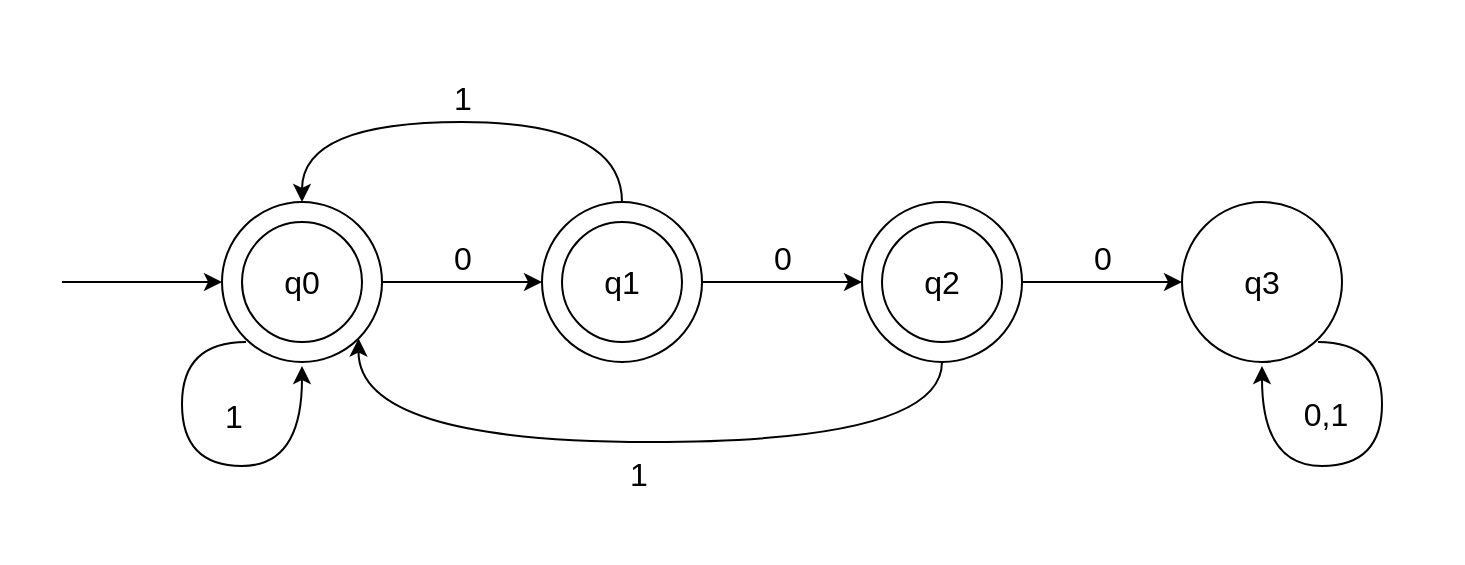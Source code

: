 <mxfile version="22.1.7" type="device">
  <diagram name="Page-1" id="3PBY8ho_g8WC8aYEp2y1">
    <mxGraphModel dx="2261" dy="772" grid="1" gridSize="10" guides="1" tooltips="1" connect="1" arrows="1" fold="1" page="1" pageScale="1" pageWidth="827" pageHeight="1169" math="0" shadow="0">
      <root>
        <mxCell id="0" />
        <mxCell id="1" parent="0" />
        <mxCell id="1JwQJW0HTk08iTyS6v2Q-1" value="q0" style="ellipse;whiteSpace=wrap;html=1;fillColor=none;fontSize=16;" vertex="1" parent="1">
          <mxGeometry x="80" y="360" width="80" height="80" as="geometry" />
        </mxCell>
        <mxCell id="1JwQJW0HTk08iTyS6v2Q-2" value="q1" style="ellipse;whiteSpace=wrap;html=1;fillColor=none;fontSize=16;" vertex="1" parent="1">
          <mxGeometry x="240" y="360" width="80" height="80" as="geometry" />
        </mxCell>
        <mxCell id="1JwQJW0HTk08iTyS6v2Q-3" value="q2" style="ellipse;whiteSpace=wrap;html=1;fillColor=none;fontSize=16;" vertex="1" parent="1">
          <mxGeometry x="400" y="360" width="80" height="80" as="geometry" />
        </mxCell>
        <mxCell id="1JwQJW0HTk08iTyS6v2Q-4" value="q3" style="ellipse;whiteSpace=wrap;html=1;fillColor=none;fontSize=16;" vertex="1" parent="1">
          <mxGeometry x="560" y="360" width="80" height="80" as="geometry" />
        </mxCell>
        <mxCell id="1JwQJW0HTk08iTyS6v2Q-5" value="" style="endArrow=classic;html=1;rounded=0;entryX=0;entryY=0.5;entryDx=0;entryDy=0;" edge="1" parent="1" target="1JwQJW0HTk08iTyS6v2Q-1">
          <mxGeometry width="50" height="50" relative="1" as="geometry">
            <mxPoint y="400" as="sourcePoint" />
            <mxPoint x="440" y="370" as="targetPoint" />
          </mxGeometry>
        </mxCell>
        <mxCell id="1JwQJW0HTk08iTyS6v2Q-6" value="0" style="endArrow=classic;html=1;rounded=0;entryX=0;entryY=0.5;entryDx=0;entryDy=0;exitX=1;exitY=0.5;exitDx=0;exitDy=0;fontSize=16;labelPosition=center;verticalLabelPosition=top;align=center;verticalAlign=bottom;" edge="1" parent="1" source="1JwQJW0HTk08iTyS6v2Q-1" target="1JwQJW0HTk08iTyS6v2Q-2">
          <mxGeometry width="50" height="50" relative="1" as="geometry">
            <mxPoint x="390" y="420" as="sourcePoint" />
            <mxPoint x="440" y="370" as="targetPoint" />
          </mxGeometry>
        </mxCell>
        <mxCell id="1JwQJW0HTk08iTyS6v2Q-7" value="0" style="endArrow=classic;html=1;rounded=0;entryX=0;entryY=0.5;entryDx=0;entryDy=0;exitX=1;exitY=0.5;exitDx=0;exitDy=0;fontSize=16;labelPosition=center;verticalLabelPosition=top;align=center;verticalAlign=bottom;" edge="1" parent="1" source="1JwQJW0HTk08iTyS6v2Q-3" target="1JwQJW0HTk08iTyS6v2Q-4">
          <mxGeometry width="50" height="50" relative="1" as="geometry">
            <mxPoint x="390" y="420" as="sourcePoint" />
            <mxPoint x="440" y="370" as="targetPoint" />
          </mxGeometry>
        </mxCell>
        <mxCell id="1JwQJW0HTk08iTyS6v2Q-8" value="0" style="endArrow=classic;html=1;rounded=0;exitX=1;exitY=0.5;exitDx=0;exitDy=0;entryX=0;entryY=0.5;entryDx=0;entryDy=0;fontSize=16;labelPosition=center;verticalLabelPosition=top;align=center;verticalAlign=bottom;" edge="1" parent="1" source="1JwQJW0HTk08iTyS6v2Q-2" target="1JwQJW0HTk08iTyS6v2Q-3">
          <mxGeometry width="50" height="50" relative="1" as="geometry">
            <mxPoint x="390" y="420" as="sourcePoint" />
            <mxPoint x="440" y="370" as="targetPoint" />
          </mxGeometry>
        </mxCell>
        <mxCell id="1JwQJW0HTk08iTyS6v2Q-9" value="" style="ellipse;whiteSpace=wrap;html=1;fillColor=none;" vertex="1" parent="1">
          <mxGeometry x="90" y="370" width="60" height="60" as="geometry" />
        </mxCell>
        <mxCell id="1JwQJW0HTk08iTyS6v2Q-10" value="" style="ellipse;whiteSpace=wrap;html=1;fillColor=none;" vertex="1" parent="1">
          <mxGeometry x="410" y="370" width="60" height="60" as="geometry" />
        </mxCell>
        <mxCell id="1JwQJW0HTk08iTyS6v2Q-11" value="" style="ellipse;whiteSpace=wrap;html=1;fillColor=none;" vertex="1" parent="1">
          <mxGeometry x="250" y="370" width="60" height="60" as="geometry" />
        </mxCell>
        <mxCell id="1JwQJW0HTk08iTyS6v2Q-14" value="1" style="endArrow=classic;html=1;exitX=0.5;exitY=0;exitDx=0;exitDy=0;entryX=0.5;entryY=0;entryDx=0;entryDy=0;curved=1;fontSize=16;labelPosition=center;verticalLabelPosition=top;align=center;verticalAlign=bottom;" edge="1" parent="1" source="1JwQJW0HTk08iTyS6v2Q-2" target="1JwQJW0HTk08iTyS6v2Q-1">
          <mxGeometry width="50" height="50" relative="1" as="geometry">
            <mxPoint x="420" y="410" as="sourcePoint" />
            <mxPoint x="470" y="360" as="targetPoint" />
            <Array as="points">
              <mxPoint x="280" y="320" />
              <mxPoint x="120" y="320" />
            </Array>
          </mxGeometry>
        </mxCell>
        <mxCell id="1JwQJW0HTk08iTyS6v2Q-15" value="" style="edgeStyle=orthogonalEdgeStyle;orthogonalLoop=1;jettySize=auto;html=1;exitX=1;exitY=1;exitDx=0;exitDy=0;curved=1;entryX=0.5;entryY=1;entryDx=0;entryDy=0;fontSize=16;labelPosition=left;verticalLabelPosition=middle;align=right;verticalAlign=middle;" edge="1" parent="1">
          <mxGeometry relative="1" as="geometry">
            <mxPoint x="600" y="442" as="targetPoint" />
            <Array as="points">
              <mxPoint x="660" y="430" />
              <mxPoint x="660" y="492" />
              <mxPoint x="600" y="492" />
            </Array>
            <mxPoint x="628" y="430" as="sourcePoint" />
          </mxGeometry>
        </mxCell>
        <mxCell id="1JwQJW0HTk08iTyS6v2Q-16" value="" style="edgeStyle=orthogonalEdgeStyle;orthogonalLoop=1;jettySize=auto;html=1;exitX=0;exitY=1;exitDx=0;exitDy=0;curved=1;entryX=0.5;entryY=1;entryDx=0;entryDy=0;fontSize=16;labelPosition=right;verticalLabelPosition=middle;align=left;verticalAlign=middle;" edge="1" parent="1">
          <mxGeometry relative="1" as="geometry">
            <mxPoint x="120" y="442" as="targetPoint" />
            <mxPoint x="92" y="430" as="sourcePoint" />
            <Array as="points">
              <mxPoint x="60" y="430" />
              <mxPoint x="60" y="492" />
              <mxPoint x="120" y="492" />
            </Array>
          </mxGeometry>
        </mxCell>
        <mxCell id="1JwQJW0HTk08iTyS6v2Q-17" value="1" style="endArrow=classic;html=1;exitX=0.5;exitY=1;exitDx=0;exitDy=0;entryX=1;entryY=1;entryDx=0;entryDy=0;curved=1;fontSize=16;labelPosition=center;verticalLabelPosition=bottom;align=center;verticalAlign=top;" edge="1" parent="1" source="1JwQJW0HTk08iTyS6v2Q-3" target="1JwQJW0HTk08iTyS6v2Q-1">
          <mxGeometry width="50" height="50" relative="1" as="geometry">
            <mxPoint x="410" y="410" as="sourcePoint" />
            <mxPoint x="460" y="360" as="targetPoint" />
            <Array as="points">
              <mxPoint x="440" y="480" />
              <mxPoint x="148" y="480" />
            </Array>
          </mxGeometry>
        </mxCell>
        <mxCell id="1JwQJW0HTk08iTyS6v2Q-19" value="1" style="text;html=1;strokeColor=none;fillColor=none;align=center;verticalAlign=middle;whiteSpace=wrap;rounded=0;fontSize=16;" vertex="1" parent="1">
          <mxGeometry x="56" y="452" width="60" height="30" as="geometry" />
        </mxCell>
        <mxCell id="1JwQJW0HTk08iTyS6v2Q-20" value="0,1" style="text;html=1;strokeColor=none;fillColor=none;align=center;verticalAlign=middle;whiteSpace=wrap;rounded=0;fontSize=16;" vertex="1" parent="1">
          <mxGeometry x="602" y="451" width="60" height="30" as="geometry" />
        </mxCell>
        <mxCell id="1JwQJW0HTk08iTyS6v2Q-21" value="" style="rounded=0;whiteSpace=wrap;html=1;fillColor=none;strokeColor=#ffffff;" vertex="1" parent="1">
          <mxGeometry x="-30" y="260" width="730" height="280" as="geometry" />
        </mxCell>
      </root>
    </mxGraphModel>
  </diagram>
</mxfile>
